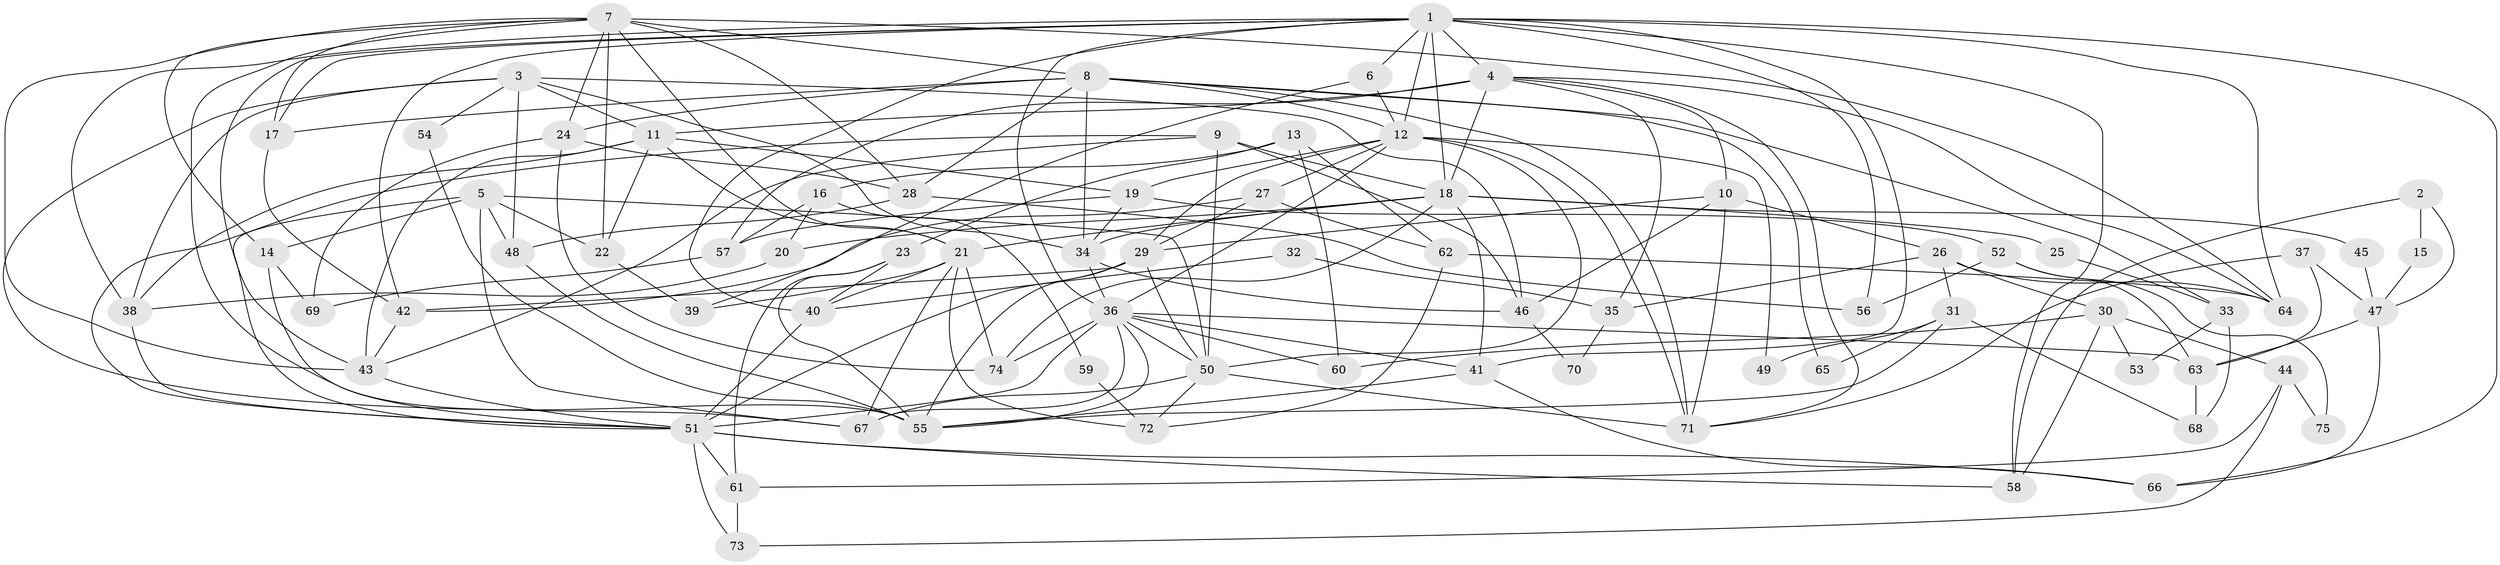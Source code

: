 // original degree distribution, {6: 0.0975609756097561, 3: 0.23577235772357724, 5: 0.21138211382113822, 4: 0.2845528455284553, 2: 0.13821138211382114, 8: 0.008130081300813009, 7: 0.024390243902439025}
// Generated by graph-tools (version 1.1) at 2025/51/03/04/25 22:51:06]
// undirected, 75 vertices, 184 edges
graph export_dot {
  node [color=gray90,style=filled];
  1;
  2;
  3;
  4;
  5;
  6;
  7;
  8;
  9;
  10;
  11;
  12;
  13;
  14;
  15;
  16;
  17;
  18;
  19;
  20;
  21;
  22;
  23;
  24;
  25;
  26;
  27;
  28;
  29;
  30;
  31;
  32;
  33;
  34;
  35;
  36;
  37;
  38;
  39;
  40;
  41;
  42;
  43;
  44;
  45;
  46;
  47;
  48;
  49;
  50;
  51;
  52;
  53;
  54;
  55;
  56;
  57;
  58;
  59;
  60;
  61;
  62;
  63;
  64;
  65;
  66;
  67;
  68;
  69;
  70;
  71;
  72;
  73;
  74;
  75;
  1 -- 4 [weight=2.0];
  1 -- 6 [weight=1.0];
  1 -- 12 [weight=1.0];
  1 -- 17 [weight=1.0];
  1 -- 18 [weight=1.0];
  1 -- 36 [weight=1.0];
  1 -- 38 [weight=1.0];
  1 -- 40 [weight=1.0];
  1 -- 41 [weight=1.0];
  1 -- 42 [weight=1.0];
  1 -- 43 [weight=1.0];
  1 -- 56 [weight=1.0];
  1 -- 58 [weight=1.0];
  1 -- 64 [weight=1.0];
  1 -- 66 [weight=1.0];
  2 -- 15 [weight=1.0];
  2 -- 47 [weight=1.0];
  2 -- 58 [weight=1.0];
  3 -- 11 [weight=1.0];
  3 -- 34 [weight=1.0];
  3 -- 38 [weight=1.0];
  3 -- 46 [weight=1.0];
  3 -- 48 [weight=1.0];
  3 -- 54 [weight=1.0];
  3 -- 67 [weight=1.0];
  4 -- 10 [weight=1.0];
  4 -- 11 [weight=1.0];
  4 -- 18 [weight=2.0];
  4 -- 35 [weight=1.0];
  4 -- 57 [weight=1.0];
  4 -- 64 [weight=1.0];
  4 -- 71 [weight=1.0];
  5 -- 14 [weight=1.0];
  5 -- 22 [weight=1.0];
  5 -- 48 [weight=1.0];
  5 -- 50 [weight=2.0];
  5 -- 51 [weight=1.0];
  5 -- 67 [weight=1.0];
  6 -- 12 [weight=1.0];
  6 -- 39 [weight=1.0];
  7 -- 8 [weight=1.0];
  7 -- 14 [weight=1.0];
  7 -- 17 [weight=1.0];
  7 -- 21 [weight=1.0];
  7 -- 22 [weight=1.0];
  7 -- 24 [weight=1.0];
  7 -- 28 [weight=2.0];
  7 -- 43 [weight=1.0];
  7 -- 55 [weight=1.0];
  7 -- 64 [weight=1.0];
  8 -- 12 [weight=1.0];
  8 -- 17 [weight=1.0];
  8 -- 24 [weight=1.0];
  8 -- 28 [weight=1.0];
  8 -- 33 [weight=1.0];
  8 -- 34 [weight=1.0];
  8 -- 65 [weight=1.0];
  8 -- 71 [weight=1.0];
  9 -- 18 [weight=1.0];
  9 -- 43 [weight=1.0];
  9 -- 46 [weight=1.0];
  9 -- 50 [weight=1.0];
  9 -- 51 [weight=1.0];
  10 -- 26 [weight=1.0];
  10 -- 29 [weight=2.0];
  10 -- 46 [weight=1.0];
  10 -- 71 [weight=1.0];
  11 -- 19 [weight=1.0];
  11 -- 21 [weight=1.0];
  11 -- 22 [weight=1.0];
  11 -- 38 [weight=1.0];
  11 -- 43 [weight=1.0];
  12 -- 19 [weight=1.0];
  12 -- 27 [weight=1.0];
  12 -- 29 [weight=1.0];
  12 -- 36 [weight=1.0];
  12 -- 49 [weight=1.0];
  12 -- 50 [weight=1.0];
  12 -- 71 [weight=1.0];
  13 -- 16 [weight=1.0];
  13 -- 23 [weight=1.0];
  13 -- 60 [weight=1.0];
  13 -- 62 [weight=1.0];
  14 -- 51 [weight=1.0];
  14 -- 69 [weight=1.0];
  15 -- 47 [weight=1.0];
  16 -- 20 [weight=1.0];
  16 -- 57 [weight=1.0];
  16 -- 59 [weight=1.0];
  17 -- 42 [weight=1.0];
  18 -- 20 [weight=1.0];
  18 -- 21 [weight=3.0];
  18 -- 25 [weight=1.0];
  18 -- 34 [weight=1.0];
  18 -- 41 [weight=1.0];
  18 -- 45 [weight=1.0];
  18 -- 74 [weight=2.0];
  19 -- 34 [weight=1.0];
  19 -- 52 [weight=1.0];
  19 -- 57 [weight=1.0];
  20 -- 38 [weight=1.0];
  21 -- 39 [weight=1.0];
  21 -- 40 [weight=1.0];
  21 -- 67 [weight=1.0];
  21 -- 72 [weight=1.0];
  21 -- 74 [weight=1.0];
  22 -- 39 [weight=1.0];
  23 -- 40 [weight=1.0];
  23 -- 55 [weight=1.0];
  23 -- 61 [weight=1.0];
  24 -- 28 [weight=1.0];
  24 -- 69 [weight=1.0];
  24 -- 74 [weight=1.0];
  25 -- 33 [weight=1.0];
  26 -- 30 [weight=1.0];
  26 -- 31 [weight=1.0];
  26 -- 35 [weight=1.0];
  26 -- 64 [weight=1.0];
  27 -- 29 [weight=1.0];
  27 -- 42 [weight=1.0];
  27 -- 62 [weight=1.0];
  28 -- 48 [weight=1.0];
  28 -- 56 [weight=1.0];
  29 -- 42 [weight=1.0];
  29 -- 50 [weight=1.0];
  29 -- 51 [weight=3.0];
  29 -- 55 [weight=1.0];
  30 -- 44 [weight=1.0];
  30 -- 53 [weight=1.0];
  30 -- 58 [weight=1.0];
  30 -- 60 [weight=1.0];
  31 -- 49 [weight=1.0];
  31 -- 55 [weight=1.0];
  31 -- 65 [weight=1.0];
  31 -- 68 [weight=1.0];
  32 -- 35 [weight=1.0];
  32 -- 40 [weight=1.0];
  33 -- 53 [weight=1.0];
  33 -- 68 [weight=1.0];
  34 -- 36 [weight=2.0];
  34 -- 46 [weight=1.0];
  35 -- 70 [weight=1.0];
  36 -- 41 [weight=1.0];
  36 -- 50 [weight=1.0];
  36 -- 51 [weight=1.0];
  36 -- 55 [weight=1.0];
  36 -- 60 [weight=1.0];
  36 -- 63 [weight=1.0];
  36 -- 67 [weight=1.0];
  36 -- 74 [weight=1.0];
  37 -- 47 [weight=1.0];
  37 -- 63 [weight=1.0];
  37 -- 71 [weight=1.0];
  38 -- 51 [weight=1.0];
  40 -- 51 [weight=1.0];
  41 -- 55 [weight=1.0];
  41 -- 66 [weight=1.0];
  42 -- 43 [weight=1.0];
  43 -- 51 [weight=1.0];
  44 -- 61 [weight=1.0];
  44 -- 73 [weight=1.0];
  44 -- 75 [weight=1.0];
  45 -- 47 [weight=1.0];
  46 -- 70 [weight=1.0];
  47 -- 63 [weight=1.0];
  47 -- 66 [weight=1.0];
  48 -- 55 [weight=1.0];
  50 -- 67 [weight=1.0];
  50 -- 71 [weight=2.0];
  50 -- 72 [weight=1.0];
  51 -- 58 [weight=1.0];
  51 -- 61 [weight=1.0];
  51 -- 66 [weight=1.0];
  51 -- 73 [weight=1.0];
  52 -- 56 [weight=1.0];
  52 -- 63 [weight=1.0];
  52 -- 75 [weight=1.0];
  54 -- 55 [weight=1.0];
  57 -- 69 [weight=1.0];
  59 -- 72 [weight=1.0];
  61 -- 73 [weight=1.0];
  62 -- 64 [weight=1.0];
  62 -- 72 [weight=1.0];
  63 -- 68 [weight=1.0];
}
